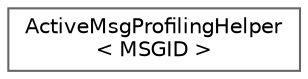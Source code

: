 digraph "Graphical Class Hierarchy"
{
 // LATEX_PDF_SIZE
  bgcolor="transparent";
  edge [fontname=Helvetica,fontsize=10,labelfontname=Helvetica,labelfontsize=10];
  node [fontname=Helvetica,fontsize=10,shape=box,height=0.2,width=0.4];
  rankdir="LR";
  Node0 [id="Node000000",label="ActiveMsgProfilingHelper\l\< MSGID \>",height=0.2,width=0.4,color="grey40", fillcolor="white", style="filled",URL="$classActiveMsgProfilingHelper.html",tooltip=" "];
}
